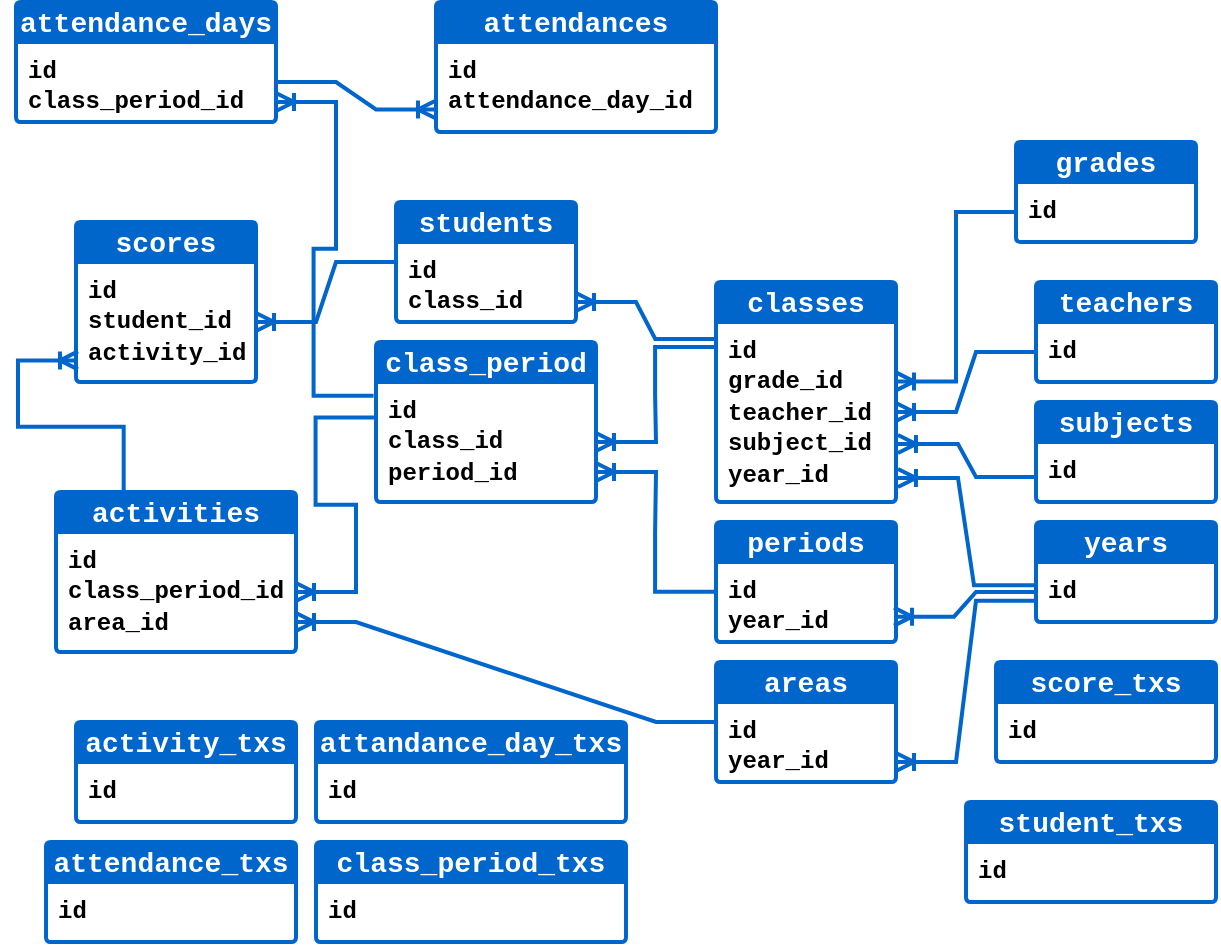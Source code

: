 <mxfile version="21.2.8" type="device">
  <diagram id="C5RBs43oDa-KdzZeNtuy" name="Page-1">
    <mxGraphModel dx="989" dy="603" grid="1" gridSize="10" guides="1" tooltips="1" connect="1" arrows="1" fold="1" page="1" pageScale="1" pageWidth="827" pageHeight="1169" math="0" shadow="0">
      <root>
        <mxCell id="WIyWlLk6GJQsqaUBKTNV-0" />
        <mxCell id="WIyWlLk6GJQsqaUBKTNV-1" parent="WIyWlLk6GJQsqaUBKTNV-0" />
        <mxCell id="4Mvg3fIIXkDDsTg44MSj-17" value="&lt;font face=&quot;Courier New&quot;&gt;teachers&lt;/font&gt;" style="swimlane;childLayout=stackLayout;horizontal=1;startSize=20;horizontalStack=0;rounded=1;fontSize=14;fontStyle=1;strokeWidth=2;resizeParent=0;resizeLast=1;shadow=0;dashed=0;align=center;arcSize=4;whiteSpace=wrap;html=1;fillColor=#0066CC;fontColor=#FFFFFF;labelBorderColor=none;strokeColor=#0066CC;" vertex="1" parent="WIyWlLk6GJQsqaUBKTNV-1">
          <mxGeometry x="590" y="210" width="90" height="50" as="geometry" />
        </mxCell>
        <mxCell id="4Mvg3fIIXkDDsTg44MSj-18" value="&lt;b&gt;&lt;font face=&quot;Courier New&quot;&gt;id&lt;/font&gt;&lt;/b&gt;" style="align=left;strokeColor=none;fillColor=none;spacingLeft=4;fontSize=12;verticalAlign=top;resizable=0;rotatable=0;part=1;html=1;" vertex="1" parent="4Mvg3fIIXkDDsTg44MSj-17">
          <mxGeometry y="20" width="90" height="30" as="geometry" />
        </mxCell>
        <mxCell id="4Mvg3fIIXkDDsTg44MSj-21" value="&lt;font face=&quot;Courier New&quot;&gt;grades&lt;br&gt;&lt;/font&gt;" style="swimlane;childLayout=stackLayout;horizontal=1;startSize=20;horizontalStack=0;rounded=1;fontSize=14;fontStyle=1;strokeWidth=2;resizeParent=0;resizeLast=1;shadow=0;dashed=0;align=center;arcSize=4;whiteSpace=wrap;html=1;fillColor=#0066CC;fontColor=#FFFFFF;labelBorderColor=none;strokeColor=#0066CC;" vertex="1" parent="WIyWlLk6GJQsqaUBKTNV-1">
          <mxGeometry x="580" y="140" width="90" height="50" as="geometry" />
        </mxCell>
        <mxCell id="4Mvg3fIIXkDDsTg44MSj-22" value="&lt;b&gt;&lt;font face=&quot;Courier New&quot;&gt;id&lt;/font&gt;&lt;/b&gt;" style="align=left;strokeColor=none;fillColor=none;spacingLeft=4;fontSize=12;verticalAlign=top;resizable=0;rotatable=0;part=1;html=1;" vertex="1" parent="4Mvg3fIIXkDDsTg44MSj-21">
          <mxGeometry y="20" width="90" height="30" as="geometry" />
        </mxCell>
        <mxCell id="4Mvg3fIIXkDDsTg44MSj-24" value="&lt;font face=&quot;Courier New&quot;&gt;classes&lt;br&gt;&lt;/font&gt;" style="swimlane;childLayout=stackLayout;horizontal=1;startSize=20;horizontalStack=0;rounded=1;fontSize=14;fontStyle=1;strokeWidth=2;resizeParent=0;resizeLast=1;shadow=0;dashed=0;align=center;arcSize=4;whiteSpace=wrap;html=1;fillColor=#0066CC;fontColor=#FFFFFF;labelBorderColor=none;strokeColor=#0066CC;" vertex="1" parent="WIyWlLk6GJQsqaUBKTNV-1">
          <mxGeometry x="430" y="210" width="90" height="110" as="geometry" />
        </mxCell>
        <mxCell id="4Mvg3fIIXkDDsTg44MSj-25" value="&lt;b&gt;&lt;font face=&quot;Courier New&quot;&gt;id&lt;br&gt;grade_id&lt;br&gt;teacher_id&lt;br&gt;subject_id&lt;br&gt;year_id&lt;br&gt;&lt;/font&gt;&lt;/b&gt;" style="align=left;strokeColor=none;fillColor=none;spacingLeft=4;fontSize=12;verticalAlign=top;resizable=0;rotatable=0;part=1;html=1;" vertex="1" parent="4Mvg3fIIXkDDsTg44MSj-24">
          <mxGeometry y="20" width="90" height="90" as="geometry" />
        </mxCell>
        <mxCell id="4Mvg3fIIXkDDsTg44MSj-26" value="&lt;font face=&quot;Courier New&quot;&gt;subjects&lt;br&gt;&lt;/font&gt;" style="swimlane;childLayout=stackLayout;horizontal=1;startSize=20;horizontalStack=0;rounded=1;fontSize=14;fontStyle=1;strokeWidth=2;resizeParent=0;resizeLast=1;shadow=0;dashed=0;align=center;arcSize=4;whiteSpace=wrap;html=1;fillColor=#0066CC;fontColor=#FFFFFF;labelBorderColor=none;strokeColor=#0066CC;" vertex="1" parent="WIyWlLk6GJQsqaUBKTNV-1">
          <mxGeometry x="590" y="270" width="90" height="50" as="geometry" />
        </mxCell>
        <mxCell id="4Mvg3fIIXkDDsTg44MSj-27" value="&lt;b&gt;&lt;font face=&quot;Courier New&quot;&gt;id&lt;/font&gt;&lt;/b&gt;" style="align=left;strokeColor=none;fillColor=none;spacingLeft=4;fontSize=12;verticalAlign=top;resizable=0;rotatable=0;part=1;html=1;" vertex="1" parent="4Mvg3fIIXkDDsTg44MSj-26">
          <mxGeometry y="20" width="90" height="30" as="geometry" />
        </mxCell>
        <mxCell id="4Mvg3fIIXkDDsTg44MSj-28" value="&lt;font face=&quot;Courier New&quot;&gt;students&lt;/font&gt;" style="swimlane;childLayout=stackLayout;horizontal=1;startSize=20;horizontalStack=0;rounded=1;fontSize=14;fontStyle=1;strokeWidth=2;resizeParent=0;resizeLast=1;shadow=0;dashed=0;align=center;arcSize=4;whiteSpace=wrap;html=1;fillColor=#0066CC;fontColor=#FFFFFF;labelBorderColor=none;strokeColor=#0066CC;" vertex="1" parent="WIyWlLk6GJQsqaUBKTNV-1">
          <mxGeometry x="270" y="170" width="90" height="60" as="geometry" />
        </mxCell>
        <mxCell id="4Mvg3fIIXkDDsTg44MSj-29" value="&lt;b&gt;&lt;font face=&quot;Courier New&quot;&gt;id&lt;br&gt;class_id&lt;br&gt;&lt;/font&gt;&lt;/b&gt;" style="align=left;strokeColor=none;fillColor=none;spacingLeft=4;fontSize=12;verticalAlign=top;resizable=0;rotatable=0;part=1;html=1;" vertex="1" parent="4Mvg3fIIXkDDsTg44MSj-28">
          <mxGeometry y="20" width="90" height="40" as="geometry" />
        </mxCell>
        <mxCell id="4Mvg3fIIXkDDsTg44MSj-30" value="&lt;font face=&quot;Courier New&quot;&gt;years&lt;/font&gt;" style="swimlane;childLayout=stackLayout;horizontal=1;startSize=20;horizontalStack=0;rounded=1;fontSize=14;fontStyle=1;strokeWidth=2;resizeParent=0;resizeLast=1;shadow=0;dashed=0;align=center;arcSize=4;whiteSpace=wrap;html=1;fillColor=#0066CC;fontColor=#FFFFFF;labelBorderColor=none;strokeColor=#0066CC;" vertex="1" parent="WIyWlLk6GJQsqaUBKTNV-1">
          <mxGeometry x="590" y="330" width="90" height="50" as="geometry" />
        </mxCell>
        <mxCell id="4Mvg3fIIXkDDsTg44MSj-31" value="&lt;b&gt;&lt;font face=&quot;Courier New&quot;&gt;id&lt;br&gt;&lt;/font&gt;&lt;/b&gt;" style="align=left;strokeColor=none;fillColor=none;spacingLeft=4;fontSize=12;verticalAlign=top;resizable=0;rotatable=0;part=1;html=1;" vertex="1" parent="4Mvg3fIIXkDDsTg44MSj-30">
          <mxGeometry y="20" width="90" height="30" as="geometry" />
        </mxCell>
        <mxCell id="4Mvg3fIIXkDDsTg44MSj-32" value="&lt;font face=&quot;Courier New&quot;&gt;activity_txs&lt;/font&gt;" style="swimlane;childLayout=stackLayout;horizontal=1;startSize=20;horizontalStack=0;rounded=1;fontSize=14;fontStyle=1;strokeWidth=2;resizeParent=0;resizeLast=1;shadow=0;dashed=0;align=center;arcSize=4;whiteSpace=wrap;html=1;fillColor=#0066CC;fontColor=#FFFFFF;labelBorderColor=none;strokeColor=#0066CC;" vertex="1" parent="WIyWlLk6GJQsqaUBKTNV-1">
          <mxGeometry x="110" y="430" width="110" height="50" as="geometry" />
        </mxCell>
        <mxCell id="4Mvg3fIIXkDDsTg44MSj-33" value="&lt;b&gt;&lt;font face=&quot;Courier New&quot;&gt;id&lt;/font&gt;&lt;/b&gt;" style="align=left;strokeColor=none;fillColor=none;spacingLeft=4;fontSize=12;verticalAlign=top;resizable=0;rotatable=0;part=1;html=1;" vertex="1" parent="4Mvg3fIIXkDDsTg44MSj-32">
          <mxGeometry y="20" width="110" height="30" as="geometry" />
        </mxCell>
        <mxCell id="4Mvg3fIIXkDDsTg44MSj-34" value="&lt;font face=&quot;Courier New&quot;&gt;class_period&lt;/font&gt;" style="swimlane;childLayout=stackLayout;horizontal=1;startSize=20;horizontalStack=0;rounded=1;fontSize=14;fontStyle=1;strokeWidth=2;resizeParent=0;resizeLast=1;shadow=0;dashed=0;align=center;arcSize=4;whiteSpace=wrap;html=1;fillColor=#0066CC;fontColor=#FFFFFF;labelBorderColor=none;strokeColor=#0066CC;" vertex="1" parent="WIyWlLk6GJQsqaUBKTNV-1">
          <mxGeometry x="260" y="240" width="110" height="80" as="geometry" />
        </mxCell>
        <mxCell id="4Mvg3fIIXkDDsTg44MSj-35" value="&lt;b&gt;&lt;font face=&quot;Courier New&quot;&gt;id&lt;br&gt;class_id&lt;br&gt;period_id&lt;br&gt;&lt;/font&gt;&lt;/b&gt;" style="align=left;strokeColor=none;fillColor=none;spacingLeft=4;fontSize=12;verticalAlign=top;resizable=0;rotatable=0;part=1;html=1;" vertex="1" parent="4Mvg3fIIXkDDsTg44MSj-34">
          <mxGeometry y="20" width="110" height="60" as="geometry" />
        </mxCell>
        <mxCell id="4Mvg3fIIXkDDsTg44MSj-38" value="" style="edgeStyle=entityRelationEdgeStyle;fontSize=12;html=1;endArrow=ERoneToMany;rounded=0;strokeColor=#0066CC;strokeWidth=2;exitX=0;exitY=0.5;exitDx=0;exitDy=0;entryX=1;entryY=0.5;entryDx=0;entryDy=0;" edge="1" parent="WIyWlLk6GJQsqaUBKTNV-1" source="4Mvg3fIIXkDDsTg44MSj-18" target="4Mvg3fIIXkDDsTg44MSj-25">
          <mxGeometry width="100" height="100" relative="1" as="geometry">
            <mxPoint x="400" y="240" as="sourcePoint" />
            <mxPoint x="590" y="240" as="targetPoint" />
          </mxGeometry>
        </mxCell>
        <mxCell id="4Mvg3fIIXkDDsTg44MSj-39" value="" style="edgeStyle=entityRelationEdgeStyle;fontSize=12;html=1;endArrow=ERoneToMany;rounded=0;strokeColor=#0066CC;strokeWidth=2;exitX=-0.011;exitY=0.389;exitDx=0;exitDy=0;entryX=1.011;entryY=0.867;entryDx=0;entryDy=0;entryPerimeter=0;exitPerimeter=0;" edge="1" parent="WIyWlLk6GJQsqaUBKTNV-1" source="4Mvg3fIIXkDDsTg44MSj-31" target="4Mvg3fIIXkDDsTg44MSj-25">
          <mxGeometry width="100" height="100" relative="1" as="geometry">
            <mxPoint x="430" y="460" as="sourcePoint" />
            <mxPoint x="530" y="360" as="targetPoint" />
          </mxGeometry>
        </mxCell>
        <mxCell id="4Mvg3fIIXkDDsTg44MSj-40" value="" style="edgeStyle=entityRelationEdgeStyle;fontSize=12;html=1;endArrow=ERoneToMany;rounded=0;strokeColor=#0066CC;strokeWidth=2;exitX=0;exitY=0.75;exitDx=0;exitDy=0;entryX=1.011;entryY=0.678;entryDx=0;entryDy=0;entryPerimeter=0;" edge="1" parent="WIyWlLk6GJQsqaUBKTNV-1" source="4Mvg3fIIXkDDsTg44MSj-26" target="4Mvg3fIIXkDDsTg44MSj-25">
          <mxGeometry width="100" height="100" relative="1" as="geometry">
            <mxPoint x="220" y="290" as="sourcePoint" />
            <mxPoint x="320" y="190" as="targetPoint" />
          </mxGeometry>
        </mxCell>
        <mxCell id="4Mvg3fIIXkDDsTg44MSj-41" value="" style="edgeStyle=entityRelationEdgeStyle;fontSize=12;html=1;endArrow=ERoneToMany;rounded=0;strokeColor=#0066CC;strokeWidth=2;exitX=0;exitY=0.5;exitDx=0;exitDy=0;entryX=1;entryY=0.33;entryDx=0;entryDy=0;entryPerimeter=0;" edge="1" parent="WIyWlLk6GJQsqaUBKTNV-1" source="4Mvg3fIIXkDDsTg44MSj-22" target="4Mvg3fIIXkDDsTg44MSj-25">
          <mxGeometry width="100" height="100" relative="1" as="geometry">
            <mxPoint x="240" y="210" as="sourcePoint" />
            <mxPoint x="340" y="110" as="targetPoint" />
          </mxGeometry>
        </mxCell>
        <mxCell id="4Mvg3fIIXkDDsTg44MSj-43" value="&lt;font face=&quot;Courier New&quot;&gt;areas&lt;br&gt;&lt;/font&gt;" style="swimlane;childLayout=stackLayout;horizontal=1;startSize=20;horizontalStack=0;rounded=1;fontSize=14;fontStyle=1;strokeWidth=2;resizeParent=0;resizeLast=1;shadow=0;dashed=0;align=center;arcSize=4;whiteSpace=wrap;html=1;fillColor=#0066CC;fontColor=#FFFFFF;labelBorderColor=none;strokeColor=#0066CC;" vertex="1" parent="WIyWlLk6GJQsqaUBKTNV-1">
          <mxGeometry x="430" y="400" width="90" height="60" as="geometry" />
        </mxCell>
        <mxCell id="4Mvg3fIIXkDDsTg44MSj-44" value="&lt;b&gt;&lt;font face=&quot;Courier New&quot;&gt;id&lt;br&gt;year_id&lt;br&gt;&lt;/font&gt;&lt;/b&gt;" style="align=left;strokeColor=none;fillColor=none;spacingLeft=4;fontSize=12;verticalAlign=top;resizable=0;rotatable=0;part=1;html=1;" vertex="1" parent="4Mvg3fIIXkDDsTg44MSj-43">
          <mxGeometry y="20" width="90" height="40" as="geometry" />
        </mxCell>
        <mxCell id="4Mvg3fIIXkDDsTg44MSj-45" value="" style="edgeStyle=entityRelationEdgeStyle;fontSize=12;html=1;endArrow=ERoneToMany;rounded=0;strokeColor=#0066CC;strokeWidth=2;exitX=0;exitY=0.644;exitDx=0;exitDy=0;entryX=1;entryY=0.75;entryDx=0;entryDy=0;exitPerimeter=0;" edge="1" parent="WIyWlLk6GJQsqaUBKTNV-1" source="4Mvg3fIIXkDDsTg44MSj-31" target="4Mvg3fIIXkDDsTg44MSj-44">
          <mxGeometry width="100" height="100" relative="1" as="geometry">
            <mxPoint x="100" y="460" as="sourcePoint" />
            <mxPoint x="200" y="360" as="targetPoint" />
          </mxGeometry>
        </mxCell>
        <mxCell id="4Mvg3fIIXkDDsTg44MSj-46" value="&lt;font face=&quot;Courier New&quot;&gt;periods&lt;br&gt;&lt;/font&gt;" style="swimlane;childLayout=stackLayout;horizontal=1;startSize=20;horizontalStack=0;rounded=1;fontSize=14;fontStyle=1;strokeWidth=2;resizeParent=0;resizeLast=1;shadow=0;dashed=0;align=center;arcSize=4;whiteSpace=wrap;html=1;fillColor=#0066CC;fontColor=#FFFFFF;labelBorderColor=none;strokeColor=#0066CC;" vertex="1" parent="WIyWlLk6GJQsqaUBKTNV-1">
          <mxGeometry x="430" y="330" width="90" height="60" as="geometry" />
        </mxCell>
        <mxCell id="4Mvg3fIIXkDDsTg44MSj-47" value="&lt;b&gt;&lt;font face=&quot;Courier New&quot;&gt;id&lt;br&gt;year_id&lt;br&gt;&lt;/font&gt;&lt;/b&gt;" style="align=left;strokeColor=none;fillColor=none;spacingLeft=4;fontSize=12;verticalAlign=top;resizable=0;rotatable=0;part=1;html=1;" vertex="1" parent="4Mvg3fIIXkDDsTg44MSj-46">
          <mxGeometry y="20" width="90" height="40" as="geometry" />
        </mxCell>
        <mxCell id="4Mvg3fIIXkDDsTg44MSj-48" value="" style="edgeStyle=entityRelationEdgeStyle;fontSize=12;html=1;endArrow=ERoneToMany;rounded=0;strokeColor=#0066CC;strokeWidth=2;entryX=0.989;entryY=0.683;entryDx=0;entryDy=0;entryPerimeter=0;exitX=0;exitY=0.5;exitDx=0;exitDy=0;" edge="1" parent="WIyWlLk6GJQsqaUBKTNV-1" source="4Mvg3fIIXkDDsTg44MSj-31" target="4Mvg3fIIXkDDsTg44MSj-47">
          <mxGeometry width="100" height="100" relative="1" as="geometry">
            <mxPoint x="630" y="350" as="sourcePoint" />
            <mxPoint x="540" y="430" as="targetPoint" />
          </mxGeometry>
        </mxCell>
        <mxCell id="4Mvg3fIIXkDDsTg44MSj-49" value="" style="edgeStyle=entityRelationEdgeStyle;fontSize=12;html=1;endArrow=ERoneToMany;rounded=0;strokeColor=#0066CC;strokeWidth=2;exitX=-0.005;exitY=0.139;exitDx=0;exitDy=0;exitPerimeter=0;entryX=1;entryY=0.5;entryDx=0;entryDy=0;" edge="1" parent="WIyWlLk6GJQsqaUBKTNV-1" source="4Mvg3fIIXkDDsTg44MSj-25" target="4Mvg3fIIXkDDsTg44MSj-35">
          <mxGeometry width="100" height="100" relative="1" as="geometry">
            <mxPoint x="250" y="250" as="sourcePoint" />
            <mxPoint x="350" y="150" as="targetPoint" />
          </mxGeometry>
        </mxCell>
        <mxCell id="4Mvg3fIIXkDDsTg44MSj-50" value="" style="edgeStyle=entityRelationEdgeStyle;fontSize=12;html=1;endArrow=ERoneToMany;rounded=0;strokeColor=#0066CC;strokeWidth=2;exitX=-0.005;exitY=0.373;exitDx=0;exitDy=0;exitPerimeter=0;entryX=1;entryY=0.75;entryDx=0;entryDy=0;" edge="1" parent="WIyWlLk6GJQsqaUBKTNV-1" source="4Mvg3fIIXkDDsTg44MSj-47" target="4Mvg3fIIXkDDsTg44MSj-35">
          <mxGeometry width="100" height="100" relative="1" as="geometry">
            <mxPoint x="80" y="385" as="sourcePoint" />
            <mxPoint x="180" y="285" as="targetPoint" />
          </mxGeometry>
        </mxCell>
        <mxCell id="4Mvg3fIIXkDDsTg44MSj-51" value="&lt;font face=&quot;Courier New&quot;&gt;attendances&lt;br&gt;&lt;/font&gt;" style="swimlane;childLayout=stackLayout;horizontal=1;startSize=20;horizontalStack=0;rounded=1;fontSize=14;fontStyle=1;strokeWidth=2;resizeParent=0;resizeLast=1;shadow=0;dashed=0;align=center;arcSize=4;whiteSpace=wrap;html=1;fillColor=#0066CC;fontColor=#FFFFFF;labelBorderColor=none;strokeColor=#0066CC;" vertex="1" parent="WIyWlLk6GJQsqaUBKTNV-1">
          <mxGeometry x="290" y="70" width="140" height="65" as="geometry" />
        </mxCell>
        <mxCell id="4Mvg3fIIXkDDsTg44MSj-52" value="&lt;b&gt;&lt;font face=&quot;Courier New&quot;&gt;id&lt;br&gt;attendance_day_id&lt;br&gt;&lt;/font&gt;&lt;/b&gt;" style="align=left;strokeColor=none;fillColor=none;spacingLeft=4;fontSize=12;verticalAlign=top;resizable=0;rotatable=0;part=1;html=1;" vertex="1" parent="4Mvg3fIIXkDDsTg44MSj-51">
          <mxGeometry y="20" width="140" height="45" as="geometry" />
        </mxCell>
        <mxCell id="4Mvg3fIIXkDDsTg44MSj-53" value="&lt;font face=&quot;Courier New&quot;&gt;activities&lt;/font&gt;" style="swimlane;childLayout=stackLayout;horizontal=1;startSize=20;horizontalStack=0;rounded=1;fontSize=14;fontStyle=1;strokeWidth=2;resizeParent=0;resizeLast=1;shadow=0;dashed=0;align=center;arcSize=4;whiteSpace=wrap;html=1;fillColor=#0066CC;fontColor=#FFFFFF;labelBorderColor=none;strokeColor=#0066CC;" vertex="1" parent="WIyWlLk6GJQsqaUBKTNV-1">
          <mxGeometry x="100" y="315" width="120" height="80" as="geometry" />
        </mxCell>
        <mxCell id="4Mvg3fIIXkDDsTg44MSj-54" value="&lt;b&gt;&lt;font face=&quot;Courier New&quot;&gt;id&lt;br&gt;class_period_id&lt;br&gt;area_id&lt;br&gt;&lt;/font&gt;&lt;/b&gt;" style="align=left;strokeColor=none;fillColor=none;spacingLeft=4;fontSize=12;verticalAlign=top;resizable=0;rotatable=0;part=1;html=1;" vertex="1" parent="4Mvg3fIIXkDDsTg44MSj-53">
          <mxGeometry y="20" width="120" height="60" as="geometry" />
        </mxCell>
        <mxCell id="4Mvg3fIIXkDDsTg44MSj-55" value="" style="edgeStyle=entityRelationEdgeStyle;fontSize=12;html=1;endArrow=ERoneToMany;rounded=0;strokeColor=#0066CC;strokeWidth=2;exitX=-0.002;exitY=0.295;exitDx=0;exitDy=0;entryX=1;entryY=0.5;entryDx=0;entryDy=0;exitPerimeter=0;" edge="1" parent="WIyWlLk6GJQsqaUBKTNV-1" source="4Mvg3fIIXkDDsTg44MSj-35" target="4Mvg3fIIXkDDsTg44MSj-54">
          <mxGeometry width="100" height="100" relative="1" as="geometry">
            <mxPoint x="-220" y="340" as="sourcePoint" />
            <mxPoint x="-120" y="240" as="targetPoint" />
          </mxGeometry>
        </mxCell>
        <mxCell id="4Mvg3fIIXkDDsTg44MSj-56" value="" style="edgeStyle=entityRelationEdgeStyle;fontSize=12;html=1;endArrow=ERoneToMany;rounded=0;strokeColor=#0066CC;strokeWidth=2;exitX=0;exitY=0.25;exitDx=0;exitDy=0;entryX=1;entryY=0.75;entryDx=0;entryDy=0;" edge="1" parent="WIyWlLk6GJQsqaUBKTNV-1" source="4Mvg3fIIXkDDsTg44MSj-44" target="4Mvg3fIIXkDDsTg44MSj-54">
          <mxGeometry width="100" height="100" relative="1" as="geometry">
            <mxPoint x="40" y="280" as="sourcePoint" />
            <mxPoint x="140" y="180" as="targetPoint" />
          </mxGeometry>
        </mxCell>
        <mxCell id="4Mvg3fIIXkDDsTg44MSj-57" value="&lt;font face=&quot;Courier New&quot;&gt;attendance_days&lt;/font&gt;" style="swimlane;childLayout=stackLayout;horizontal=1;startSize=20;horizontalStack=0;rounded=1;fontSize=14;fontStyle=1;strokeWidth=2;resizeParent=0;resizeLast=1;shadow=0;dashed=0;align=center;arcSize=4;whiteSpace=wrap;html=1;fillColor=#0066CC;fontColor=#FFFFFF;labelBorderColor=none;strokeColor=#0066CC;" vertex="1" parent="WIyWlLk6GJQsqaUBKTNV-1">
          <mxGeometry x="80" y="70" width="130" height="60" as="geometry" />
        </mxCell>
        <mxCell id="4Mvg3fIIXkDDsTg44MSj-58" value="&lt;b&gt;&lt;font face=&quot;Courier New&quot;&gt;id&lt;br&gt;class_period_id&lt;br&gt;&lt;/font&gt;&lt;/b&gt;" style="align=left;strokeColor=none;fillColor=none;spacingLeft=4;fontSize=12;verticalAlign=top;resizable=0;rotatable=0;part=1;html=1;" vertex="1" parent="4Mvg3fIIXkDDsTg44MSj-57">
          <mxGeometry y="20" width="130" height="40" as="geometry" />
        </mxCell>
        <mxCell id="4Mvg3fIIXkDDsTg44MSj-59" value="" style="edgeStyle=entityRelationEdgeStyle;fontSize=12;html=1;endArrow=ERoneToMany;rounded=0;strokeColor=#0066CC;strokeWidth=2;exitX=-0.011;exitY=0.114;exitDx=0;exitDy=0;entryX=1;entryY=0.75;entryDx=0;entryDy=0;exitPerimeter=0;" edge="1" parent="WIyWlLk6GJQsqaUBKTNV-1" source="4Mvg3fIIXkDDsTg44MSj-35" target="4Mvg3fIIXkDDsTg44MSj-58">
          <mxGeometry width="100" height="100" relative="1" as="geometry">
            <mxPoint x="-220" y="340" as="sourcePoint" />
            <mxPoint x="-120" y="240" as="targetPoint" />
          </mxGeometry>
        </mxCell>
        <mxCell id="4Mvg3fIIXkDDsTg44MSj-60" value="" style="edgeStyle=entityRelationEdgeStyle;fontSize=12;html=1;endArrow=ERoneToMany;rounded=0;strokeColor=#0066CC;strokeWidth=2;exitX=1;exitY=0.5;exitDx=0;exitDy=0;entryX=0;entryY=0.75;entryDx=0;entryDy=0;" edge="1" parent="WIyWlLk6GJQsqaUBKTNV-1" source="4Mvg3fIIXkDDsTg44MSj-58" target="4Mvg3fIIXkDDsTg44MSj-52">
          <mxGeometry width="100" height="100" relative="1" as="geometry">
            <mxPoint x="-100" y="250" as="sourcePoint" />
            <mxPoint y="150" as="targetPoint" />
          </mxGeometry>
        </mxCell>
        <mxCell id="4Mvg3fIIXkDDsTg44MSj-61" value="&lt;font face=&quot;Courier New&quot;&gt;scores&lt;br&gt;&lt;/font&gt;" style="swimlane;childLayout=stackLayout;horizontal=1;startSize=20;horizontalStack=0;rounded=1;fontSize=14;fontStyle=1;strokeWidth=2;resizeParent=0;resizeLast=1;shadow=0;dashed=0;align=center;arcSize=4;whiteSpace=wrap;html=1;fillColor=#0066CC;fontColor=#FFFFFF;labelBorderColor=none;strokeColor=#0066CC;" vertex="1" parent="WIyWlLk6GJQsqaUBKTNV-1">
          <mxGeometry x="110" y="180" width="90" height="80" as="geometry" />
        </mxCell>
        <mxCell id="4Mvg3fIIXkDDsTg44MSj-62" value="&lt;b&gt;&lt;font face=&quot;Courier New&quot;&gt;id&lt;br&gt;student_id&lt;br&gt;activity_id&lt;br&gt;&lt;/font&gt;&lt;/b&gt;" style="align=left;strokeColor=none;fillColor=none;spacingLeft=4;fontSize=12;verticalAlign=top;resizable=0;rotatable=0;part=1;html=1;" vertex="1" parent="4Mvg3fIIXkDDsTg44MSj-61">
          <mxGeometry y="20" width="90" height="60" as="geometry" />
        </mxCell>
        <mxCell id="4Mvg3fIIXkDDsTg44MSj-63" value="" style="edgeStyle=entityRelationEdgeStyle;fontSize=12;html=1;endArrow=ERoneToMany;rounded=0;strokeColor=#0066CC;strokeWidth=2;exitX=-0.004;exitY=0.094;exitDx=0;exitDy=0;exitPerimeter=0;entryX=1;entryY=0.75;entryDx=0;entryDy=0;" edge="1" parent="WIyWlLk6GJQsqaUBKTNV-1" source="4Mvg3fIIXkDDsTg44MSj-25" target="4Mvg3fIIXkDDsTg44MSj-29">
          <mxGeometry width="100" height="100" relative="1" as="geometry">
            <mxPoint x="440" y="160" as="sourcePoint" />
            <mxPoint x="540" y="60" as="targetPoint" />
          </mxGeometry>
        </mxCell>
        <mxCell id="4Mvg3fIIXkDDsTg44MSj-64" value="" style="edgeStyle=entityRelationEdgeStyle;fontSize=12;html=1;endArrow=ERoneToMany;rounded=0;strokeColor=#0066CC;strokeWidth=2;exitX=0;exitY=0.25;exitDx=0;exitDy=0;entryX=1;entryY=0.5;entryDx=0;entryDy=0;" edge="1" parent="WIyWlLk6GJQsqaUBKTNV-1" source="4Mvg3fIIXkDDsTg44MSj-29" target="4Mvg3fIIXkDDsTg44MSj-62">
          <mxGeometry width="100" height="100" relative="1" as="geometry">
            <mxPoint x="-220" y="340" as="sourcePoint" />
            <mxPoint x="-120" y="240" as="targetPoint" />
          </mxGeometry>
        </mxCell>
        <mxCell id="4Mvg3fIIXkDDsTg44MSj-65" value="" style="edgeStyle=entityRelationEdgeStyle;fontSize=12;html=1;endArrow=ERoneToMany;rounded=0;strokeColor=#0066CC;strokeWidth=2;entryX=0.011;entryY=0.82;entryDx=0;entryDy=0;movable=1;resizable=1;rotatable=1;deletable=1;editable=1;locked=0;connectable=1;exitX=0.032;exitY=0.008;exitDx=0;exitDy=0;entryPerimeter=0;exitPerimeter=0;" edge="1" parent="WIyWlLk6GJQsqaUBKTNV-1" source="4Mvg3fIIXkDDsTg44MSj-53" target="4Mvg3fIIXkDDsTg44MSj-62">
          <mxGeometry width="100" height="100" relative="1" as="geometry">
            <mxPoint x="160" y="290" as="sourcePoint" />
            <mxPoint x="350" y="380" as="targetPoint" />
          </mxGeometry>
        </mxCell>
        <mxCell id="4Mvg3fIIXkDDsTg44MSj-66" value="&lt;font face=&quot;Courier New&quot;&gt;attandance_day_txs&lt;/font&gt;" style="swimlane;childLayout=stackLayout;horizontal=1;startSize=20;horizontalStack=0;rounded=1;fontSize=14;fontStyle=1;strokeWidth=2;resizeParent=0;resizeLast=1;shadow=0;dashed=0;align=center;arcSize=4;whiteSpace=wrap;html=1;fillColor=#0066CC;fontColor=#FFFFFF;labelBorderColor=none;strokeColor=#0066CC;" vertex="1" parent="WIyWlLk6GJQsqaUBKTNV-1">
          <mxGeometry x="230" y="430" width="155" height="50" as="geometry" />
        </mxCell>
        <mxCell id="4Mvg3fIIXkDDsTg44MSj-67" value="&lt;b&gt;&lt;font face=&quot;Courier New&quot;&gt;id&lt;/font&gt;&lt;/b&gt;" style="align=left;strokeColor=none;fillColor=none;spacingLeft=4;fontSize=12;verticalAlign=top;resizable=0;rotatable=0;part=1;html=1;" vertex="1" parent="4Mvg3fIIXkDDsTg44MSj-66">
          <mxGeometry y="20" width="155" height="30" as="geometry" />
        </mxCell>
        <mxCell id="4Mvg3fIIXkDDsTg44MSj-69" value="&lt;font face=&quot;Courier New&quot;&gt;attendance_txs&lt;/font&gt;" style="swimlane;childLayout=stackLayout;horizontal=1;startSize=20;horizontalStack=0;rounded=1;fontSize=14;fontStyle=1;strokeWidth=2;resizeParent=0;resizeLast=1;shadow=0;dashed=0;align=center;arcSize=4;whiteSpace=wrap;html=1;fillColor=#0066CC;fontColor=#FFFFFF;labelBorderColor=none;strokeColor=#0066CC;" vertex="1" parent="WIyWlLk6GJQsqaUBKTNV-1">
          <mxGeometry x="95" y="490" width="125" height="50" as="geometry" />
        </mxCell>
        <mxCell id="4Mvg3fIIXkDDsTg44MSj-70" value="&lt;b&gt;&lt;font face=&quot;Courier New&quot;&gt;id&lt;/font&gt;&lt;/b&gt;" style="align=left;strokeColor=none;fillColor=none;spacingLeft=4;fontSize=12;verticalAlign=top;resizable=0;rotatable=0;part=1;html=1;" vertex="1" parent="4Mvg3fIIXkDDsTg44MSj-69">
          <mxGeometry y="20" width="125" height="30" as="geometry" />
        </mxCell>
        <mxCell id="4Mvg3fIIXkDDsTg44MSj-73" value="&lt;font face=&quot;Courier New&quot;&gt;class_period_txs&lt;/font&gt;" style="swimlane;childLayout=stackLayout;horizontal=1;startSize=20;horizontalStack=0;rounded=1;fontSize=14;fontStyle=1;strokeWidth=2;resizeParent=0;resizeLast=1;shadow=0;dashed=0;align=center;arcSize=4;whiteSpace=wrap;html=1;fillColor=#0066CC;fontColor=#FFFFFF;labelBorderColor=none;strokeColor=#0066CC;" vertex="1" parent="WIyWlLk6GJQsqaUBKTNV-1">
          <mxGeometry x="230" y="490" width="155" height="50" as="geometry" />
        </mxCell>
        <mxCell id="4Mvg3fIIXkDDsTg44MSj-74" value="&lt;b&gt;&lt;font face=&quot;Courier New&quot;&gt;id&lt;/font&gt;&lt;/b&gt;" style="align=left;strokeColor=none;fillColor=none;spacingLeft=4;fontSize=12;verticalAlign=top;resizable=0;rotatable=0;part=1;html=1;" vertex="1" parent="4Mvg3fIIXkDDsTg44MSj-73">
          <mxGeometry y="20" width="155" height="30" as="geometry" />
        </mxCell>
        <mxCell id="4Mvg3fIIXkDDsTg44MSj-75" value="&lt;font face=&quot;Courier New&quot;&gt;score_txs&lt;/font&gt;" style="swimlane;childLayout=stackLayout;horizontal=1;startSize=20;horizontalStack=0;rounded=1;fontSize=14;fontStyle=1;strokeWidth=2;resizeParent=0;resizeLast=1;shadow=0;dashed=0;align=center;arcSize=4;whiteSpace=wrap;html=1;fillColor=#0066CC;fontColor=#FFFFFF;labelBorderColor=none;strokeColor=#0066CC;" vertex="1" parent="WIyWlLk6GJQsqaUBKTNV-1">
          <mxGeometry x="570" y="400" width="110" height="50" as="geometry" />
        </mxCell>
        <mxCell id="4Mvg3fIIXkDDsTg44MSj-76" value="&lt;b&gt;&lt;font face=&quot;Courier New&quot;&gt;id&lt;/font&gt;&lt;/b&gt;" style="align=left;strokeColor=none;fillColor=none;spacingLeft=4;fontSize=12;verticalAlign=top;resizable=0;rotatable=0;part=1;html=1;" vertex="1" parent="4Mvg3fIIXkDDsTg44MSj-75">
          <mxGeometry y="20" width="110" height="30" as="geometry" />
        </mxCell>
        <mxCell id="4Mvg3fIIXkDDsTg44MSj-77" value="&lt;font face=&quot;Courier New&quot;&gt;student_txs&lt;/font&gt;" style="swimlane;childLayout=stackLayout;horizontal=1;startSize=20;horizontalStack=0;rounded=1;fontSize=14;fontStyle=1;strokeWidth=2;resizeParent=0;resizeLast=1;shadow=0;dashed=0;align=center;arcSize=4;whiteSpace=wrap;html=1;fillColor=#0066CC;fontColor=#FFFFFF;labelBorderColor=none;strokeColor=#0066CC;" vertex="1" parent="WIyWlLk6GJQsqaUBKTNV-1">
          <mxGeometry x="555" y="470" width="125" height="50" as="geometry" />
        </mxCell>
        <mxCell id="4Mvg3fIIXkDDsTg44MSj-78" value="&lt;b&gt;&lt;font face=&quot;Courier New&quot;&gt;id&lt;/font&gt;&lt;/b&gt;" style="align=left;strokeColor=none;fillColor=none;spacingLeft=4;fontSize=12;verticalAlign=top;resizable=0;rotatable=0;part=1;html=1;" vertex="1" parent="4Mvg3fIIXkDDsTg44MSj-77">
          <mxGeometry y="20" width="125" height="30" as="geometry" />
        </mxCell>
      </root>
    </mxGraphModel>
  </diagram>
</mxfile>
